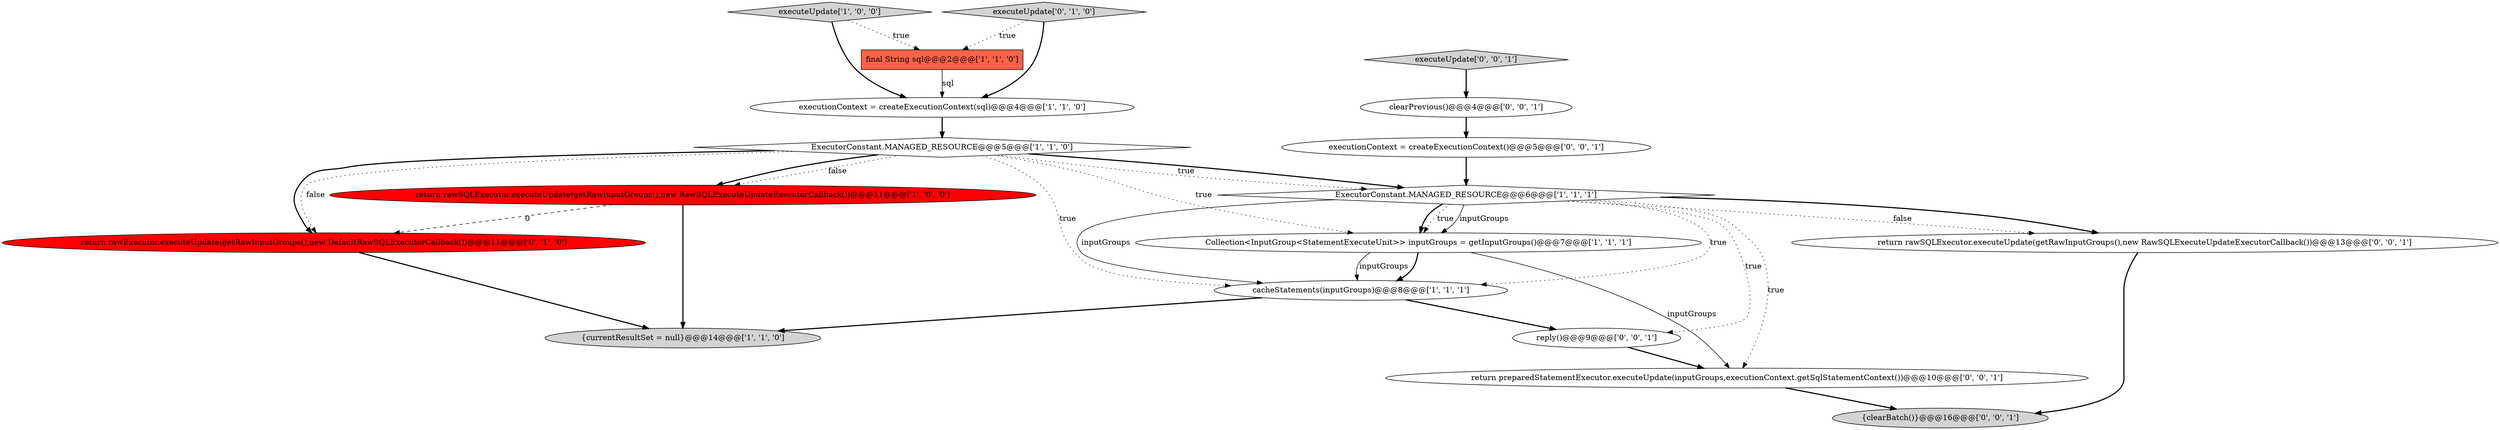 digraph {
8 [style = filled, label = "executeUpdate['1', '0', '0']", fillcolor = lightgray, shape = diamond image = "AAA0AAABBB1BBB"];
2 [style = filled, label = "{currentResultSet = null}@@@14@@@['1', '1', '0']", fillcolor = lightgray, shape = ellipse image = "AAA0AAABBB1BBB"];
3 [style = filled, label = "ExecutorConstant.MANAGED_RESOURCE@@@6@@@['1', '1', '1']", fillcolor = white, shape = diamond image = "AAA0AAABBB1BBB"];
15 [style = filled, label = "clearPrevious()@@@4@@@['0', '0', '1']", fillcolor = white, shape = ellipse image = "AAA0AAABBB3BBB"];
9 [style = filled, label = "return rawExecutor.executeUpdate(getRawInputGroups(),new DefaultRawSQLExecutorCallback())@@@11@@@['0', '1', '0']", fillcolor = red, shape = ellipse image = "AAA1AAABBB2BBB"];
6 [style = filled, label = "ExecutorConstant.MANAGED_RESOURCE@@@5@@@['1', '1', '0']", fillcolor = white, shape = diamond image = "AAA0AAABBB1BBB"];
1 [style = filled, label = "cacheStatements(inputGroups)@@@8@@@['1', '1', '1']", fillcolor = white, shape = ellipse image = "AAA0AAABBB1BBB"];
5 [style = filled, label = "final String sql@@@2@@@['1', '1', '0']", fillcolor = tomato, shape = box image = "AAA0AAABBB1BBB"];
16 [style = filled, label = "return rawSQLExecutor.executeUpdate(getRawInputGroups(),new RawSQLExecuteUpdateExecutorCallback())@@@13@@@['0', '0', '1']", fillcolor = white, shape = ellipse image = "AAA0AAABBB3BBB"];
10 [style = filled, label = "executeUpdate['0', '1', '0']", fillcolor = lightgray, shape = diamond image = "AAA0AAABBB2BBB"];
13 [style = filled, label = "{clearBatch()}@@@16@@@['0', '0', '1']", fillcolor = lightgray, shape = ellipse image = "AAA0AAABBB3BBB"];
14 [style = filled, label = "reply()@@@9@@@['0', '0', '1']", fillcolor = white, shape = ellipse image = "AAA0AAABBB3BBB"];
12 [style = filled, label = "executeUpdate['0', '0', '1']", fillcolor = lightgray, shape = diamond image = "AAA0AAABBB3BBB"];
7 [style = filled, label = "Collection<InputGroup<StatementExecuteUnit>> inputGroups = getInputGroups()@@@7@@@['1', '1', '1']", fillcolor = white, shape = ellipse image = "AAA0AAABBB1BBB"];
17 [style = filled, label = "executionContext = createExecutionContext()@@@5@@@['0', '0', '1']", fillcolor = white, shape = ellipse image = "AAA0AAABBB3BBB"];
11 [style = filled, label = "return preparedStatementExecutor.executeUpdate(inputGroups,executionContext.getSqlStatementContext())@@@10@@@['0', '0', '1']", fillcolor = white, shape = ellipse image = "AAA0AAABBB3BBB"];
0 [style = filled, label = "return rawSQLExecutor.executeUpdate(getRawInputGroups(),new RawSQLExecuteUpdateExecutorCallback())@@@11@@@['1', '0', '0']", fillcolor = red, shape = ellipse image = "AAA1AAABBB1BBB"];
4 [style = filled, label = "executionContext = createExecutionContext(sql)@@@4@@@['1', '1', '0']", fillcolor = white, shape = ellipse image = "AAA0AAABBB1BBB"];
3->11 [style = dotted, label="true"];
6->3 [style = bold, label=""];
6->0 [style = dotted, label="false"];
16->13 [style = bold, label=""];
3->7 [style = dotted, label="true"];
7->1 [style = bold, label=""];
4->6 [style = bold, label=""];
9->2 [style = bold, label=""];
0->2 [style = bold, label=""];
3->7 [style = solid, label="inputGroups"];
12->15 [style = bold, label=""];
6->1 [style = dotted, label="true"];
6->9 [style = dotted, label="false"];
7->1 [style = solid, label="inputGroups"];
6->0 [style = bold, label=""];
3->16 [style = bold, label=""];
10->5 [style = dotted, label="true"];
3->14 [style = dotted, label="true"];
15->17 [style = bold, label=""];
7->11 [style = solid, label="inputGroups"];
3->7 [style = bold, label=""];
8->5 [style = dotted, label="true"];
11->13 [style = bold, label=""];
17->3 [style = bold, label=""];
10->4 [style = bold, label=""];
6->7 [style = dotted, label="true"];
1->14 [style = bold, label=""];
1->2 [style = bold, label=""];
5->4 [style = solid, label="sql"];
8->4 [style = bold, label=""];
0->9 [style = dashed, label="0"];
6->9 [style = bold, label=""];
6->3 [style = dotted, label="true"];
14->11 [style = bold, label=""];
3->1 [style = dotted, label="true"];
3->16 [style = dotted, label="false"];
3->1 [style = solid, label="inputGroups"];
}
